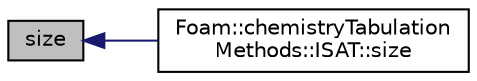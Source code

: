 digraph "size"
{
  bgcolor="transparent";
  edge [fontname="Helvetica",fontsize="10",labelfontname="Helvetica",labelfontsize="10"];
  node [fontname="Helvetica",fontsize="10",shape=record];
  rankdir="LR";
  Node4 [label="size",height=0.2,width=0.4,color="black", fillcolor="grey75", style="filled", fontcolor="black"];
  Node4 -> Node5 [dir="back",color="midnightblue",fontsize="10",style="solid",fontname="Helvetica"];
  Node5 [label="Foam::chemistryTabulation\lMethods::ISAT::size",height=0.2,width=0.4,color="black",URL="$a31129.html#a4091c359a88383b59a97d062c303c374",tooltip="Return the size of the binary tree. "];
}
